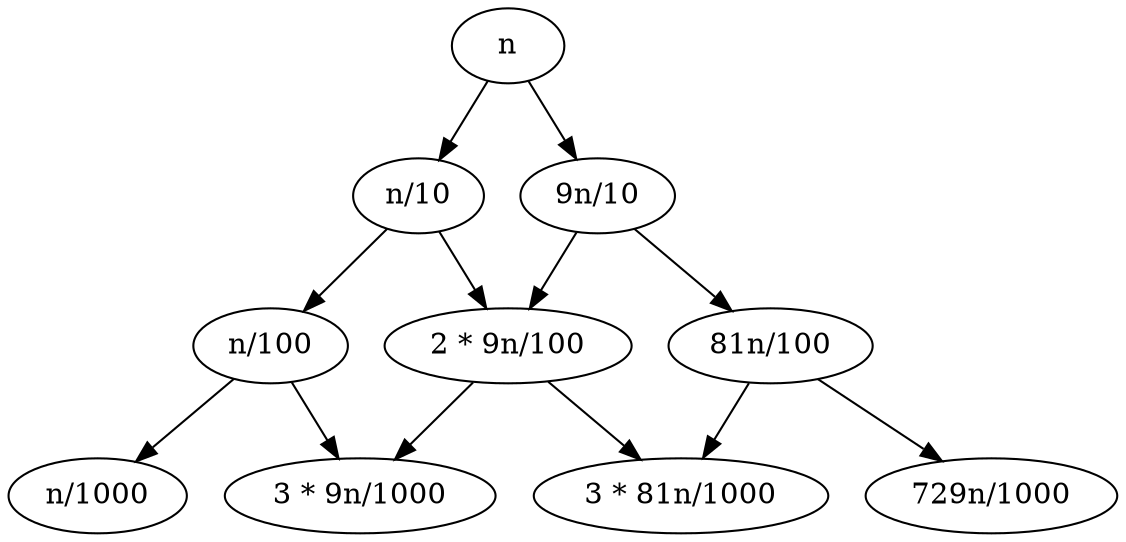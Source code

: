 digraph RandomSort {
    "n" -> "n/10"
    "n" -> "9n/10"

    "n/10" -> "n/100"
    "n/10" -> "2 * 9n/100"
    "9n/10" -> "2 * 9n/100"
    "9n/10" -> "81n/100"

    "n/100" -> "n/1000"
    "n/100" -> "3 * 9n/1000"
    "2 * 9n/100" -> "3 * 9n/1000"
    "2 * 9n/100" -> "3 * 81n/1000"
    "81n/100" -> "3 * 81n/1000"
    "81n/100" -> "729n/1000"

}